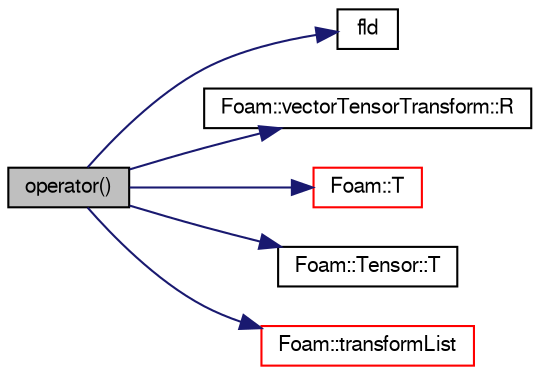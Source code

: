 digraph "operator()"
{
  bgcolor="transparent";
  edge [fontname="FreeSans",fontsize="10",labelfontname="FreeSans",labelfontsize="10"];
  node [fontname="FreeSans",fontsize="10",shape=record];
  rankdir="LR";
  Node0 [label="operator()",height=0.2,width=0.4,color="black", fillcolor="grey75", style="filled", fontcolor="black"];
  Node0 -> Node1 [color="midnightblue",fontsize="10",style="solid",fontname="FreeSans"];
  Node1 [label="fld",height=0.2,width=0.4,color="black",URL="$a18899.html#a378472d1f8b33eeefbda63a947476c8c"];
  Node0 -> Node2 [color="midnightblue",fontsize="10",style="solid",fontname="FreeSans"];
  Node2 [label="Foam::vectorTensorTransform::R",height=0.2,width=0.4,color="black",URL="$a27698.html#a2f536ccb6dd221a9455428a524f602be"];
  Node0 -> Node3 [color="midnightblue",fontsize="10",style="solid",fontname="FreeSans"];
  Node3 [label="Foam::T",height=0.2,width=0.4,color="red",URL="$a21124.html#ae57fda0abb14bb0944947c463c6e09d4"];
  Node0 -> Node8 [color="midnightblue",fontsize="10",style="solid",fontname="FreeSans"];
  Node8 [label="Foam::Tensor::T",height=0.2,width=0.4,color="black",URL="$a27634.html#aac22a81e225268c16a0c3504fdf1432b",tooltip="Transpose. "];
  Node0 -> Node9 [color="midnightblue",fontsize="10",style="solid",fontname="FreeSans"];
  Node9 [label="Foam::transformList",height=0.2,width=0.4,color="red",URL="$a21124.html#a3d1bdbff184f2c1fa04ba8b9958cd570",tooltip="Apply transformation to list. Either single transformation tensor. "];
}
